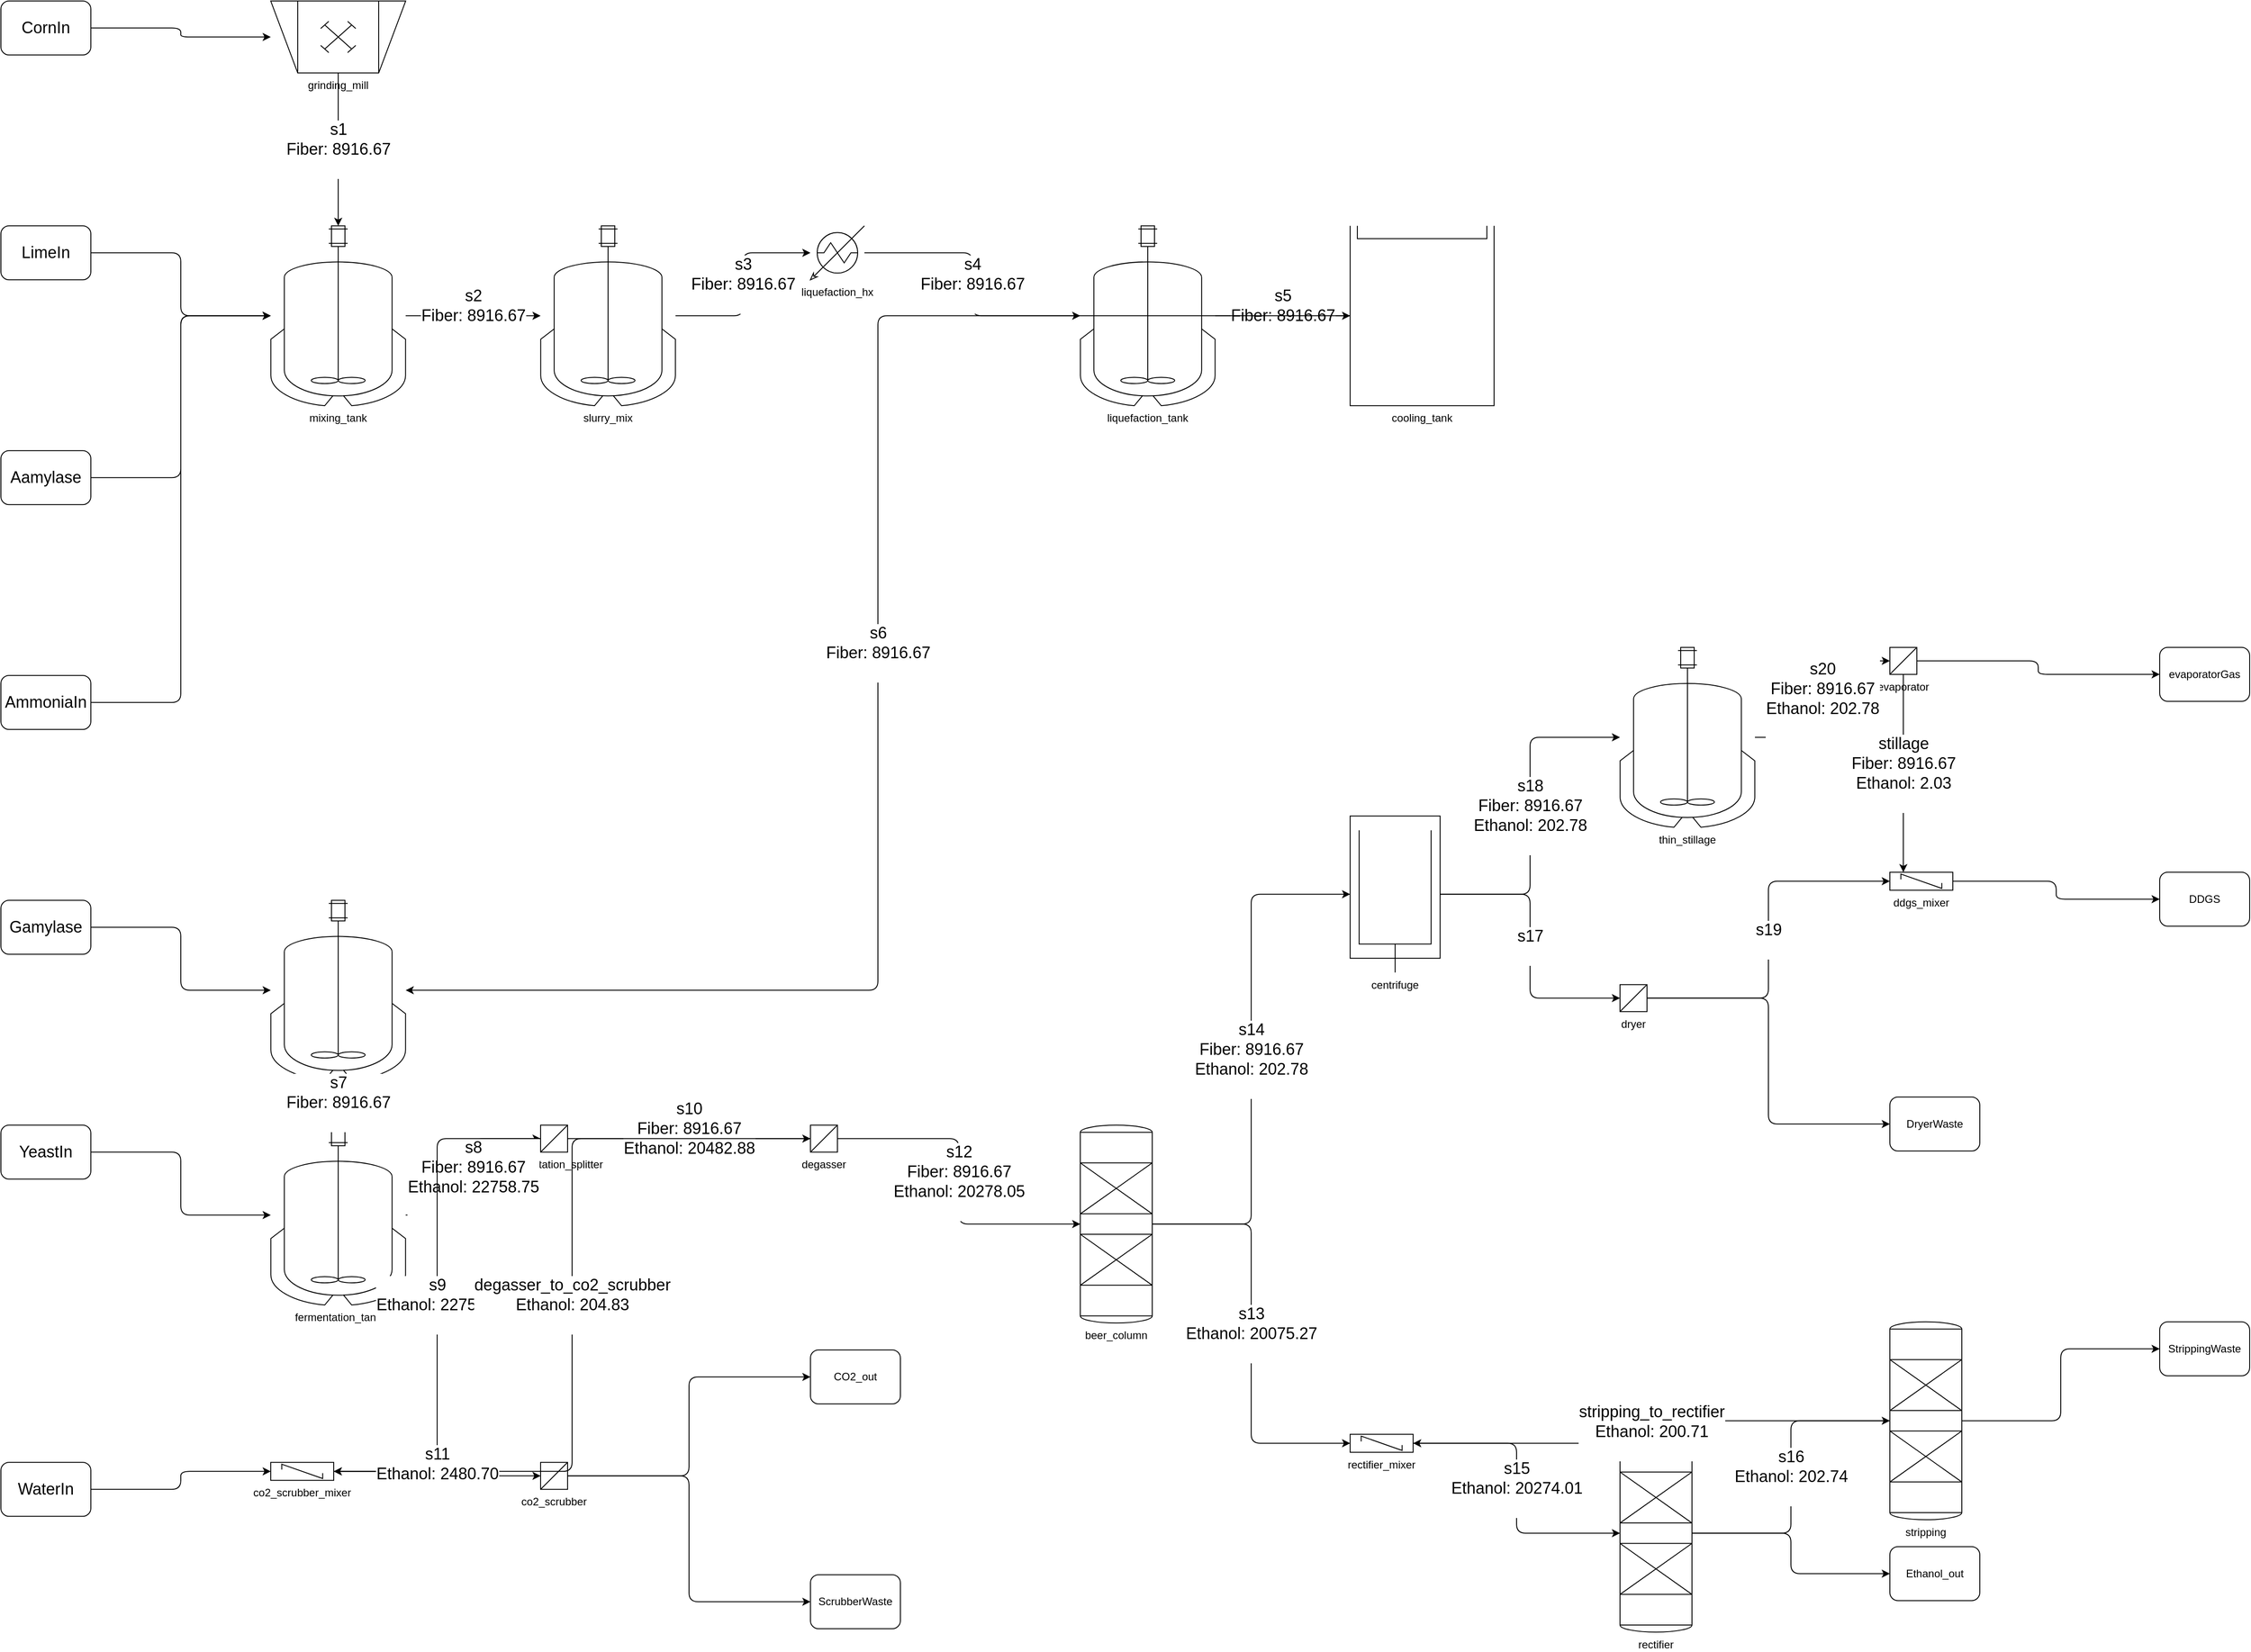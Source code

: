 <?xml version='1.0' encoding='utf-8'?>
<mxGraphModel dx="846" dy="900" grid="1" gridSize="10" guides="1" tooltips="1" connect="1" arrows="1" fold="1" page="1" pageScale="1" pageWidth="1150" pageHeight="1150" math="0" shadow="0"><!--Created by the Sustainable Energy Systems Analysis Group--><root><mxCell id="0" /><mxCell id="1" parent="0" /><mxCell id="grinding_mill" value="grinding_mill" style="shape=mxgraph.pid.crushers_grinding.crusher_(hammer);fillColor=white;verticalLabelPosition=bottom;labelPosition=center;align=center;verticalAlign=top;" vertex="1" parent="1"><mxGeometry x="600.0" y="-767.857" width="150" height="80" relative="0" as="geometry" /></mxCell><mxCell id="mixing_tank" value="mixing_tank" style="shape=mxgraph.pid.vessels.jacketed_mixing_vessel;fillColor=white;verticalLabelPosition=bottom;labelPosition=center;align=center;verticalAlign=top;" vertex="1" parent="1"><mxGeometry x="600.0" y="-517.857" width="150" height="200" relative="0" as="geometry" /></mxCell><mxCell id="slurry_mix" value="slurry_mix" style="shape=mxgraph.pid.vessels.jacketed_mixing_vessel;fillColor=white;verticalLabelPosition=bottom;labelPosition=center;align=center;verticalAlign=top;" vertex="1" parent="1"><mxGeometry x="900.0" y="-517.857" width="150" height="200" relative="0" as="geometry" /></mxCell><mxCell id="liquefaction_hx" value="liquefaction_hx" style="shape=mxgraph.pid.heat_exchangers.heater;fillColor=white;verticalLabelPosition=bottom;labelPosition=center;align=center;verticalAlign=top;" vertex="1" parent="1"><mxGeometry x="1200.0" y="-517.857" width="60" height="60" relative="0" as="geometry" /></mxCell><mxCell id="liquefaction_tank" value="liquefaction_tank" style="shape=mxgraph.pid.vessels.jacketed_mixing_vessel;fillColor=white;verticalLabelPosition=bottom;labelPosition=center;align=center;verticalAlign=top;" vertex="1" parent="1"><mxGeometry x="1500.0" y="-517.857" width="150" height="200" relative="0" as="geometry" /></mxCell><mxCell id="cooling_tank" value="cooling_tank" style="shape=mxgraph.pid.vessels.tank_(floating_roof);fillColor=white;verticalLabelPosition=bottom;labelPosition=center;align=center;verticalAlign=top;" vertex="1" parent="1"><mxGeometry x="1800.0" y="-517.857" width="160" height="200" relative="0" as="geometry" /></mxCell><mxCell id="saccharification_tank" value="saccharification_tank" style="shape=mxgraph.pid.vessels.jacketed_mixing_vessel;fillColor=white;verticalLabelPosition=bottom;labelPosition=center;align=center;verticalAlign=top;" vertex="1" parent="1"><mxGeometry x="600.0" y="232.143" width="150" height="200" relative="0" as="geometry" /></mxCell><mxCell id="fermentation_tank" value="fermentation_tank" style="shape=mxgraph.pid.vessels.jacketed_mixing_vessel;fillColor=white;verticalLabelPosition=bottom;labelPosition=center;align=center;verticalAlign=top;" vertex="1" parent="1"><mxGeometry x="600.0" y="482.143" width="150" height="200" relative="0" as="geometry" /></mxCell><mxCell id="fermentation_splitter" value="fermentation_splitter" style="shape=mxgraph.pid.filters.filter;fillColor=white;verticalLabelPosition=bottom;labelPosition=center;align=center;verticalAlign=top;" vertex="1" parent="1"><mxGeometry x="900.0" y="482.143" width="30" height="30" relative="0" as="geometry" /></mxCell><mxCell id="degasser" value="degasser" style="shape=mxgraph.pid.filters.filter;fillColor=white;verticalLabelPosition=bottom;labelPosition=center;align=center;verticalAlign=top;" vertex="1" parent="1"><mxGeometry x="1200.0" y="482.143" width="30" height="30" relative="0" as="geometry" /></mxCell><mxCell id="beer_column" value="beer_column" style="shape=mxgraph.pid.vessels.tower_with_packing;fillColor=white;verticalLabelPosition=bottom;labelPosition=center;align=center;verticalAlign=top;" vertex="1" parent="1"><mxGeometry x="1500.0" y="482.143" width="80" height="220" relative="0" as="geometry" /></mxCell><mxCell id="centrifuge" value="centrifuge" style="shape=mxgraph.pid.centrifuges.centrifuge_(solid_shell);fillColor=white;verticalLabelPosition=bottom;labelPosition=center;align=center;verticalAlign=top;" vertex="1" parent="1"><mxGeometry x="1800.0" y="138.393" width="100" height="174" relative="0" as="geometry" /></mxCell><mxCell id="thin_stillage" value="thin_stillage" style="shape=mxgraph.pid.vessels.jacketed_mixing_vessel;fillColor=white;verticalLabelPosition=bottom;labelPosition=center;align=center;verticalAlign=top;" vertex="1" parent="1"><mxGeometry x="2100.0" y="-49.107" width="150" height="200" relative="0" as="geometry" /></mxCell><mxCell id="evaporator" value="evaporator" style="shape=mxgraph.pid.filters.filter;fillColor=white;verticalLabelPosition=bottom;labelPosition=center;align=center;verticalAlign=top;" vertex="1" parent="1"><mxGeometry x="2400.0" y="-49.107" width="30" height="30" relative="0" as="geometry" /></mxCell><mxCell id="dryer" value="dryer" style="shape=mxgraph.pid.filters.filter;fillColor=white;verticalLabelPosition=bottom;labelPosition=center;align=center;verticalAlign=top;" vertex="1" parent="1"><mxGeometry x="2100.0" y="325.893" width="30" height="30" relative="0" as="geometry" /></mxCell><mxCell id="ddgs_mixer" value="ddgs_mixer" style="shape=mxgraph.pid.mixers.in-line_static_mixer;fillColor=white;verticalLabelPosition=bottom;labelPosition=center;align=center;verticalAlign=top;" vertex="1" parent="1"><mxGeometry x="2400.0" y="200.893" width="70" height="20" relative="0" as="geometry" /></mxCell><mxCell id="rectifier_mixer" value="rectifier_mixer" style="shape=mxgraph.pid.mixers.in-line_static_mixer;fillColor=white;verticalLabelPosition=bottom;labelPosition=center;align=center;verticalAlign=top;" vertex="1" parent="1"><mxGeometry x="1800.0" y="825.893" width="70" height="20" relative="0" as="geometry" /></mxCell><mxCell id="rectifier" value="rectifier" style="shape=mxgraph.pid.vessels.tower_with_packing;fillColor=white;verticalLabelPosition=bottom;labelPosition=center;align=center;verticalAlign=top;" vertex="1" parent="1"><mxGeometry x="2100.0" y="825.893" width="80" height="220" relative="0" as="geometry" /></mxCell><mxCell id="stripping" value="stripping" style="shape=mxgraph.pid.vessels.tower_with_packing;fillColor=white;verticalLabelPosition=bottom;labelPosition=center;align=center;verticalAlign=top;" vertex="1" parent="1"><mxGeometry x="2400.0" y="700.893" width="80" height="220" relative="0" as="geometry" /></mxCell><mxCell id="co2_scrubber_mixer" value="co2_scrubber_mixer" style="shape=mxgraph.pid.mixers.in-line_static_mixer;fillColor=white;verticalLabelPosition=bottom;labelPosition=center;align=center;verticalAlign=top;" vertex="1" parent="1"><mxGeometry x="600.0" y="857.143" width="70" height="20" relative="0" as="geometry" /></mxCell><mxCell id="co2_scrubber" value="co2_scrubber" style="shape=mxgraph.pid.filters.filter;fillColor=white;verticalLabelPosition=bottom;labelPosition=center;align=center;verticalAlign=top;" vertex="1" parent="1"><mxGeometry x="900.0" y="857.143" width="30" height="30" relative="0" as="geometry" /></mxCell><mxCell edge="1" parent="1" style="edgeStyle=elbowEdgeStyle;html=1;orthogonal=1;fontFamily=Helvetica;fontSize=18;align=center;" id="iCornIn-grinding_mill" target="grinding_mill" source="iCornIn"><mxGeometry relative="1" as="geometry" /></mxCell><mxCell id="iCornIn" value="CornIn" style="rounded=1;whiteSpace=wrap;html=1;fontFamily=Helvetica;fontSize=18;align=center;" vertex="1" parent="1"><mxGeometry x="300.0" y="-767.857" width="100" height="60" as="geometry" /></mxCell><mxCell edge="1" parent="1" style="edgeStyle=elbowEdgeStyle;html=1;orthogonal=1;fontFamily=Helvetica;fontSize=18;align=center;" source="grinding_mill" target="mixing_tank" value="s1&#10;Fiber: 8916.67&#10;" id="s1"><mxGeometry relative="1" as="geometry" /></mxCell><mxCell edge="1" parent="1" style="edgeStyle=elbowEdgeStyle;html=1;orthogonal=1;fontFamily=Helvetica;fontSize=18;align=center;" id="iLimeIn-mixing_tank" target="mixing_tank" source="iLimeIn"><mxGeometry relative="1" as="geometry" /></mxCell><mxCell id="iLimeIn" value="LimeIn" style="rounded=1;whiteSpace=wrap;html=1;fontFamily=Helvetica;fontSize=18;align=center;" vertex="1" parent="1"><mxGeometry x="300.0" y="-517.857" width="100" height="60" as="geometry" /></mxCell><mxCell edge="1" parent="1" style="edgeStyle=elbowEdgeStyle;html=1;orthogonal=1;fontFamily=Helvetica;fontSize=18;align=center;" id="iAamylase-mixing_tank" target="mixing_tank" source="iAamylase"><mxGeometry relative="1" as="geometry" /></mxCell><mxCell id="iAamylase" value="Aamylase" style="rounded=1;whiteSpace=wrap;html=1;fontFamily=Helvetica;fontSize=18;align=center;" vertex="1" parent="1"><mxGeometry x="300.0" y="-267.857" width="100" height="60" as="geometry" /></mxCell><mxCell edge="1" parent="1" style="edgeStyle=elbowEdgeStyle;html=1;orthogonal=1;fontFamily=Helvetica;fontSize=18;align=center;" id="iAmmoniaIn-mixing_tank" target="mixing_tank" source="iAmmoniaIn"><mxGeometry relative="1" as="geometry" /></mxCell><mxCell id="iAmmoniaIn" value="AmmoniaIn" style="rounded=1;whiteSpace=wrap;html=1;fontFamily=Helvetica;fontSize=18;align=center;" vertex="1" parent="1"><mxGeometry x="300.0" y="-17.857" width="100" height="60" as="geometry" /></mxCell><mxCell edge="1" parent="1" style="edgeStyle=elbowEdgeStyle;html=1;orthogonal=1;fontFamily=Helvetica;fontSize=18;align=center;" source="mixing_tank" target="slurry_mix" value="s2&#10;Fiber: 8916.67&#10;" id="s2"><mxGeometry relative="1" as="geometry" /></mxCell><mxCell edge="1" parent="1" style="edgeStyle=elbowEdgeStyle;html=1;orthogonal=1;fontFamily=Helvetica;fontSize=18;align=center;" source="slurry_mix" target="liquefaction_hx" value="s3&#10;Fiber: 8916.67&#10;" id="s3"><mxGeometry relative="1" as="geometry" /></mxCell><mxCell edge="1" parent="1" style="edgeStyle=elbowEdgeStyle;html=1;orthogonal=1;fontFamily=Helvetica;fontSize=18;align=center;" source="liquefaction_hx" target="liquefaction_tank" value="s4&#10;Fiber: 8916.67&#10;" id="s4"><mxGeometry relative="1" as="geometry" /></mxCell><mxCell edge="1" parent="1" style="edgeStyle=elbowEdgeStyle;html=1;orthogonal=1;fontFamily=Helvetica;fontSize=18;align=center;" source="liquefaction_tank" target="cooling_tank" value="s5&#10;Fiber: 8916.67&#10;" id="s5"><mxGeometry relative="1" as="geometry" /></mxCell><mxCell edge="1" parent="1" style="edgeStyle=elbowEdgeStyle;html=1;orthogonal=1;fontFamily=Helvetica;fontSize=18;align=center;" source="cooling_tank" target="saccharification_tank" value="s6&#10;Fiber: 8916.67&#10;" id="s6"><mxGeometry relative="1" as="geometry" /></mxCell><mxCell edge="1" parent="1" style="edgeStyle=elbowEdgeStyle;html=1;orthogonal=1;fontFamily=Helvetica;fontSize=18;align=center;" id="iGamylase-saccharification_tank" target="saccharification_tank" source="iGamylase"><mxGeometry relative="1" as="geometry" /></mxCell><mxCell id="iGamylase" value="Gamylase" style="rounded=1;whiteSpace=wrap;html=1;fontFamily=Helvetica;fontSize=18;align=center;" vertex="1" parent="1"><mxGeometry x="300.0" y="232.143" width="100" height="60" as="geometry" /></mxCell><mxCell edge="1" parent="1" style="edgeStyle=elbowEdgeStyle;html=1;orthogonal=1;fontFamily=Helvetica;fontSize=18;align=center;" source="saccharification_tank" target="fermentation_tank" value="s7&#10;Fiber: 8916.67&#10;" id="s7"><mxGeometry relative="1" as="geometry" /></mxCell><mxCell edge="1" parent="1" style="edgeStyle=elbowEdgeStyle;html=1;orthogonal=1;fontFamily=Helvetica;fontSize=18;align=center;" id="iYeastIn-fermentation_tank" target="fermentation_tank" source="iYeastIn"><mxGeometry relative="1" as="geometry" /></mxCell><mxCell id="iYeastIn" value="YeastIn" style="rounded=1;whiteSpace=wrap;html=1;fontFamily=Helvetica;fontSize=18;align=center;" vertex="1" parent="1"><mxGeometry x="300.0" y="482.143" width="100" height="60" as="geometry" /></mxCell><mxCell edge="1" parent="1" style="edgeStyle=elbowEdgeStyle;html=1;orthogonal=1;fontFamily=Helvetica;fontSize=18;align=center;" source="fermentation_tank" target="fermentation_splitter" value="s8&#10;Fiber: 8916.67&#10;Ethanol: 22758.75&#10;" id="s8"><mxGeometry relative="1" as="geometry" /></mxCell><mxCell edge="1" parent="1" style="edgeStyle=elbowEdgeStyle;html=1;orthogonal=1;fontFamily=Helvetica;fontSize=18;align=center;" source="fermentation_splitter" target="co2_scrubber_mixer" value="s9&#10;Ethanol: 2275.88&#10;" id="s9"><mxGeometry relative="1" as="geometry" /></mxCell><mxCell edge="1" parent="1" style="edgeStyle=elbowEdgeStyle;html=1;orthogonal=1;fontFamily=Helvetica;fontSize=18;align=center;" source="fermentation_splitter" target="degasser" value="s10&#10;Fiber: 8916.67&#10;Ethanol: 20482.88&#10;" id="s10"><mxGeometry relative="1" as="geometry" /></mxCell><mxCell edge="1" parent="1" style="edgeStyle=elbowEdgeStyle;html=1;orthogonal=1;fontFamily=Helvetica;fontSize=18;align=center;" source="degasser" target="co2_scrubber_mixer" value="degasser_to_co2_scrubber&#10;Ethanol: 204.83&#10;" id="degasser_to_co2_scrubber"><mxGeometry relative="1" as="geometry" /></mxCell><mxCell edge="1" parent="1" style="edgeStyle=elbowEdgeStyle;html=1;orthogonal=1;fontFamily=Helvetica;fontSize=18;align=center;" source="degasser" target="beer_column" value="s12&#10;Fiber: 8916.67&#10;Ethanol: 20278.05&#10;" id="s12"><mxGeometry relative="1" as="geometry" /></mxCell><mxCell edge="1" parent="1" style="edgeStyle=elbowEdgeStyle;html=1;orthogonal=1;fontFamily=Helvetica;fontSize=18;align=center;" source="beer_column" target="rectifier_mixer" value="s13&#10;Ethanol: 20075.27&#10;" id="s13"><mxGeometry relative="1" as="geometry" /></mxCell><mxCell edge="1" parent="1" style="edgeStyle=elbowEdgeStyle;html=1;orthogonal=1;fontFamily=Helvetica;fontSize=18;align=center;" source="beer_column" target="centrifuge" value="s14&#10;Fiber: 8916.67&#10;Ethanol: 202.78&#10;" id="s14"><mxGeometry relative="1" as="geometry" /></mxCell><mxCell edge="1" parent="1" style="edgeStyle=elbowEdgeStyle;html=1;orthogonal=1;fontFamily=Helvetica;fontSize=18;align=center;" source="centrifuge" target="dryer" value="s17&#10;" id="s17"><mxGeometry relative="1" as="geometry" /></mxCell><mxCell edge="1" parent="1" style="edgeStyle=elbowEdgeStyle;html=1;orthogonal=1;fontFamily=Helvetica;fontSize=18;align=center;" source="centrifuge" target="thin_stillage" value="s18&#10;Fiber: 8916.67&#10;Ethanol: 202.78&#10;" id="s18"><mxGeometry relative="1" as="geometry" /></mxCell><mxCell edge="1" parent="1" style="edgeStyle=elbowEdgeStyle;html=1;orthogonal=1;fontFamily=Helvetica;fontSize=18;align=center;" source="thin_stillage" target="evaporator" value="s20&#10;Fiber: 8916.67&#10;Ethanol: 202.78&#10;" id="s20"><mxGeometry relative="1" as="geometry" /></mxCell><mxCell edge="1" parent="1" style="edgeStyle=elbowEdgeStyle;html=1;orthogonal=1;fontFamily=Helvetica;fontSize=18;align=center;" id="oevaporatorGas-evaporator" source="evaporator" target="oevaporatorGas"><mxGeometry relative="1" as="geometry" /></mxCell><mxCell id="oevaporatorGas" value="evaporatorGas" style="rounded=1;whiteSpace=wrap;html=1;fontFamily=Helvetica;fontSize=12;align=center;" vertex="1" parent="1"><mxGeometry x="2700.0" y="-49.107" width="100" height="60" as="geometry" /></mxCell><mxCell edge="1" parent="1" style="edgeStyle=elbowEdgeStyle;html=1;orthogonal=1;fontFamily=Helvetica;fontSize=18;align=center;" source="evaporator" target="ddgs_mixer" value="stillage&#10;Fiber: 8916.67&#10;Ethanol: 2.03&#10;" id="stillage"><mxGeometry relative="1" as="geometry" /></mxCell><mxCell edge="1" parent="1" style="edgeStyle=elbowEdgeStyle;html=1;orthogonal=1;fontFamily=Helvetica;fontSize=18;align=center;" source="dryer" target="ddgs_mixer" value="s19&#10;" id="s19"><mxGeometry relative="1" as="geometry" /></mxCell><mxCell edge="1" parent="1" style="edgeStyle=elbowEdgeStyle;html=1;orthogonal=1;fontFamily=Helvetica;fontSize=18;align=center;" id="oDryerWaste-dryer" source="dryer" target="oDryerWaste"><mxGeometry relative="1" as="geometry" /></mxCell><mxCell id="oDryerWaste" value="DryerWaste" style="rounded=1;whiteSpace=wrap;html=1;fontFamily=Helvetica;fontSize=12;align=center;" vertex="1" parent="1"><mxGeometry x="2400.0" y="450.893" width="100" height="60" as="geometry" /></mxCell><mxCell edge="1" parent="1" style="edgeStyle=elbowEdgeStyle;html=1;orthogonal=1;fontFamily=Helvetica;fontSize=18;align=center;" id="oDDGS-ddgs_mixer" source="ddgs_mixer" target="oDDGS"><mxGeometry relative="1" as="geometry" /></mxCell><mxCell id="oDDGS" value="DDGS" style="rounded=1;whiteSpace=wrap;html=1;fontFamily=Helvetica;fontSize=12;align=center;" vertex="1" parent="1"><mxGeometry x="2700.0" y="200.893" width="100" height="60" as="geometry" /></mxCell><mxCell edge="1" parent="1" style="edgeStyle=elbowEdgeStyle;html=1;orthogonal=1;fontFamily=Helvetica;fontSize=18;align=center;" source="stripping" target="rectifier_mixer" value="stripping_to_rectifier&#10;Ethanol: 200.71&#10;" id="stripping_to_rectifier"><mxGeometry relative="1" as="geometry" /></mxCell><mxCell edge="1" parent="1" style="edgeStyle=elbowEdgeStyle;html=1;orthogonal=1;fontFamily=Helvetica;fontSize=18;align=center;" source="rectifier_mixer" target="rectifier" value="s15&#10;Ethanol: 20274.01&#10;" id="s15"><mxGeometry relative="1" as="geometry" /></mxCell><mxCell edge="1" parent="1" style="edgeStyle=elbowEdgeStyle;html=1;orthogonal=1;fontFamily=Helvetica;fontSize=18;align=center;" id="oEthanol_out-rectifier" source="rectifier" target="oEthanol_out"><mxGeometry relative="1" as="geometry" /></mxCell><mxCell id="oEthanol_out" value="Ethanol_out" style="rounded=1;whiteSpace=wrap;html=1;fontFamily=Helvetica;fontSize=12;align=center;" vertex="1" parent="1"><mxGeometry x="2400.0" y="950.893" width="100" height="60" as="geometry" /></mxCell><mxCell edge="1" parent="1" style="edgeStyle=elbowEdgeStyle;html=1;orthogonal=1;fontFamily=Helvetica;fontSize=18;align=center;" source="rectifier" target="stripping" value="s16&#10;Ethanol: 202.74&#10;" id="s16"><mxGeometry relative="1" as="geometry" /></mxCell><mxCell edge="1" parent="1" style="edgeStyle=elbowEdgeStyle;html=1;orthogonal=1;fontFamily=Helvetica;fontSize=18;align=center;" id="oStrippingWaste-stripping" source="stripping" target="oStrippingWaste"><mxGeometry relative="1" as="geometry" /></mxCell><mxCell id="oStrippingWaste" value="StrippingWaste" style="rounded=1;whiteSpace=wrap;html=1;fontFamily=Helvetica;fontSize=12;align=center;" vertex="1" parent="1"><mxGeometry x="2700.0" y="700.893" width="100" height="60" as="geometry" /></mxCell><mxCell edge="1" parent="1" style="edgeStyle=elbowEdgeStyle;html=1;orthogonal=1;fontFamily=Helvetica;fontSize=18;align=center;" id="iWaterIn-co2_scrubber_mixer" target="co2_scrubber_mixer" source="iWaterIn"><mxGeometry relative="1" as="geometry" /></mxCell><mxCell id="iWaterIn" value="WaterIn" style="rounded=1;whiteSpace=wrap;html=1;fontFamily=Helvetica;fontSize=18;align=center;" vertex="1" parent="1"><mxGeometry x="300.0" y="857.143" width="100" height="60" as="geometry" /></mxCell><mxCell edge="1" parent="1" style="edgeStyle=elbowEdgeStyle;html=1;orthogonal=1;fontFamily=Helvetica;fontSize=18;align=center;" source="co2_scrubber_mixer" target="co2_scrubber" value="s11&#10;Ethanol: 2480.70&#10;" id="s11"><mxGeometry relative="1" as="geometry" /></mxCell><mxCell edge="1" parent="1" style="edgeStyle=elbowEdgeStyle;html=1;orthogonal=1;fontFamily=Helvetica;fontSize=18;align=center;" id="oCO2_out-co2_scrubber" source="co2_scrubber" target="oCO2_out"><mxGeometry relative="1" as="geometry" /></mxCell><mxCell id="oCO2_out" value="CO2_out" style="rounded=1;whiteSpace=wrap;html=1;fontFamily=Helvetica;fontSize=12;align=center;" vertex="1" parent="1"><mxGeometry x="1200.0" y="732.143" width="100" height="60" as="geometry" /></mxCell><mxCell edge="1" parent="1" style="edgeStyle=elbowEdgeStyle;html=1;orthogonal=1;fontFamily=Helvetica;fontSize=18;align=center;" id="oScrubberWaste-co2_scrubber" source="co2_scrubber" target="oScrubberWaste"><mxGeometry relative="1" as="geometry" /></mxCell><mxCell id="oScrubberWaste" value="ScrubberWaste" style="rounded=1;whiteSpace=wrap;html=1;fontFamily=Helvetica;fontSize=12;align=center;" vertex="1" parent="1"><mxGeometry x="1200.0" y="982.143" width="100" height="60" as="geometry" /></mxCell></root></mxGraphModel>